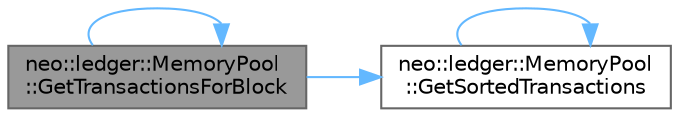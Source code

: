 digraph "neo::ledger::MemoryPool::GetTransactionsForBlock"
{
 // LATEX_PDF_SIZE
  bgcolor="transparent";
  edge [fontname=Helvetica,fontsize=10,labelfontname=Helvetica,labelfontsize=10];
  node [fontname=Helvetica,fontsize=10,shape=box,height=0.2,width=0.4];
  rankdir="LR";
  Node1 [id="Node000001",label="neo::ledger::MemoryPool\l::GetTransactionsForBlock",height=0.2,width=0.4,color="gray40", fillcolor="grey60", style="filled", fontcolor="black",tooltip="Get transactions for block creation."];
  Node1 -> Node2 [id="edge1_Node000001_Node000002",color="steelblue1",style="solid",tooltip=" "];
  Node2 [id="Node000002",label="neo::ledger::MemoryPool\l::GetSortedTransactions",height=0.2,width=0.4,color="grey40", fillcolor="white", style="filled",URL="$classneo_1_1ledger_1_1_memory_pool.html#a50fa6c1ab28cbac45865c09733fe7afb",tooltip="Get all verified transactions sorted by fee per byte (highest first)"];
  Node2 -> Node2 [id="edge2_Node000002_Node000002",color="steelblue1",style="solid",tooltip=" "];
  Node1 -> Node1 [id="edge3_Node000001_Node000001",color="steelblue1",style="solid",tooltip=" "];
}
